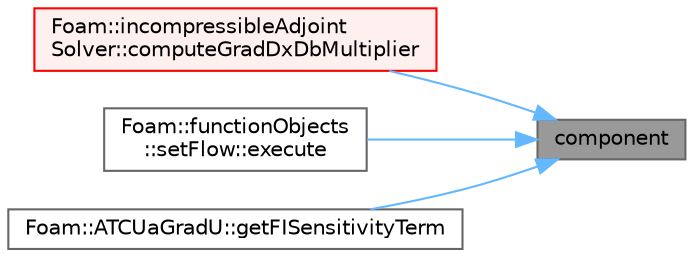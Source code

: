 digraph "component"
{
 // LATEX_PDF_SIZE
  bgcolor="transparent";
  edge [fontname=Helvetica,fontsize=10,labelfontname=Helvetica,labelfontsize=10];
  node [fontname=Helvetica,fontsize=10,shape=box,height=0.2,width=0.4];
  rankdir="RL";
  Node1 [id="Node000001",label="component",height=0.2,width=0.4,color="gray40", fillcolor="grey60", style="filled", fontcolor="black",tooltip=" "];
  Node1 -> Node2 [id="edge1_Node000001_Node000002",dir="back",color="steelblue1",style="solid",tooltip=" "];
  Node2 [id="Node000002",label="Foam::incompressibleAdjoint\lSolver::computeGradDxDbMultiplier",height=0.2,width=0.4,color="red", fillcolor="#FFF0F0", style="filled",URL="$classFoam_1_1incompressibleAdjointSolver.html#ac4cb7ae78cac09127ebd672d8f462277",tooltip=" "];
  Node1 -> Node7 [id="edge2_Node000001_Node000007",dir="back",color="steelblue1",style="solid",tooltip=" "];
  Node7 [id="Node000007",label="Foam::functionObjects\l::setFlow::execute",height=0.2,width=0.4,color="grey40", fillcolor="white", style="filled",URL="$classFoam_1_1functionObjects_1_1setFlow.html#ae006844a02161d12182ab372ca5c257b",tooltip=" "];
  Node1 -> Node8 [id="edge3_Node000001_Node000008",dir="back",color="steelblue1",style="solid",tooltip=" "];
  Node8 [id="Node000008",label="Foam::ATCUaGradU::getFISensitivityTerm",height=0.2,width=0.4,color="grey40", fillcolor="white", style="filled",URL="$classFoam_1_1ATCUaGradU.html#a9bdcf730e719b5df1ae7a9f3f79f57cd",tooltip=" "];
}
